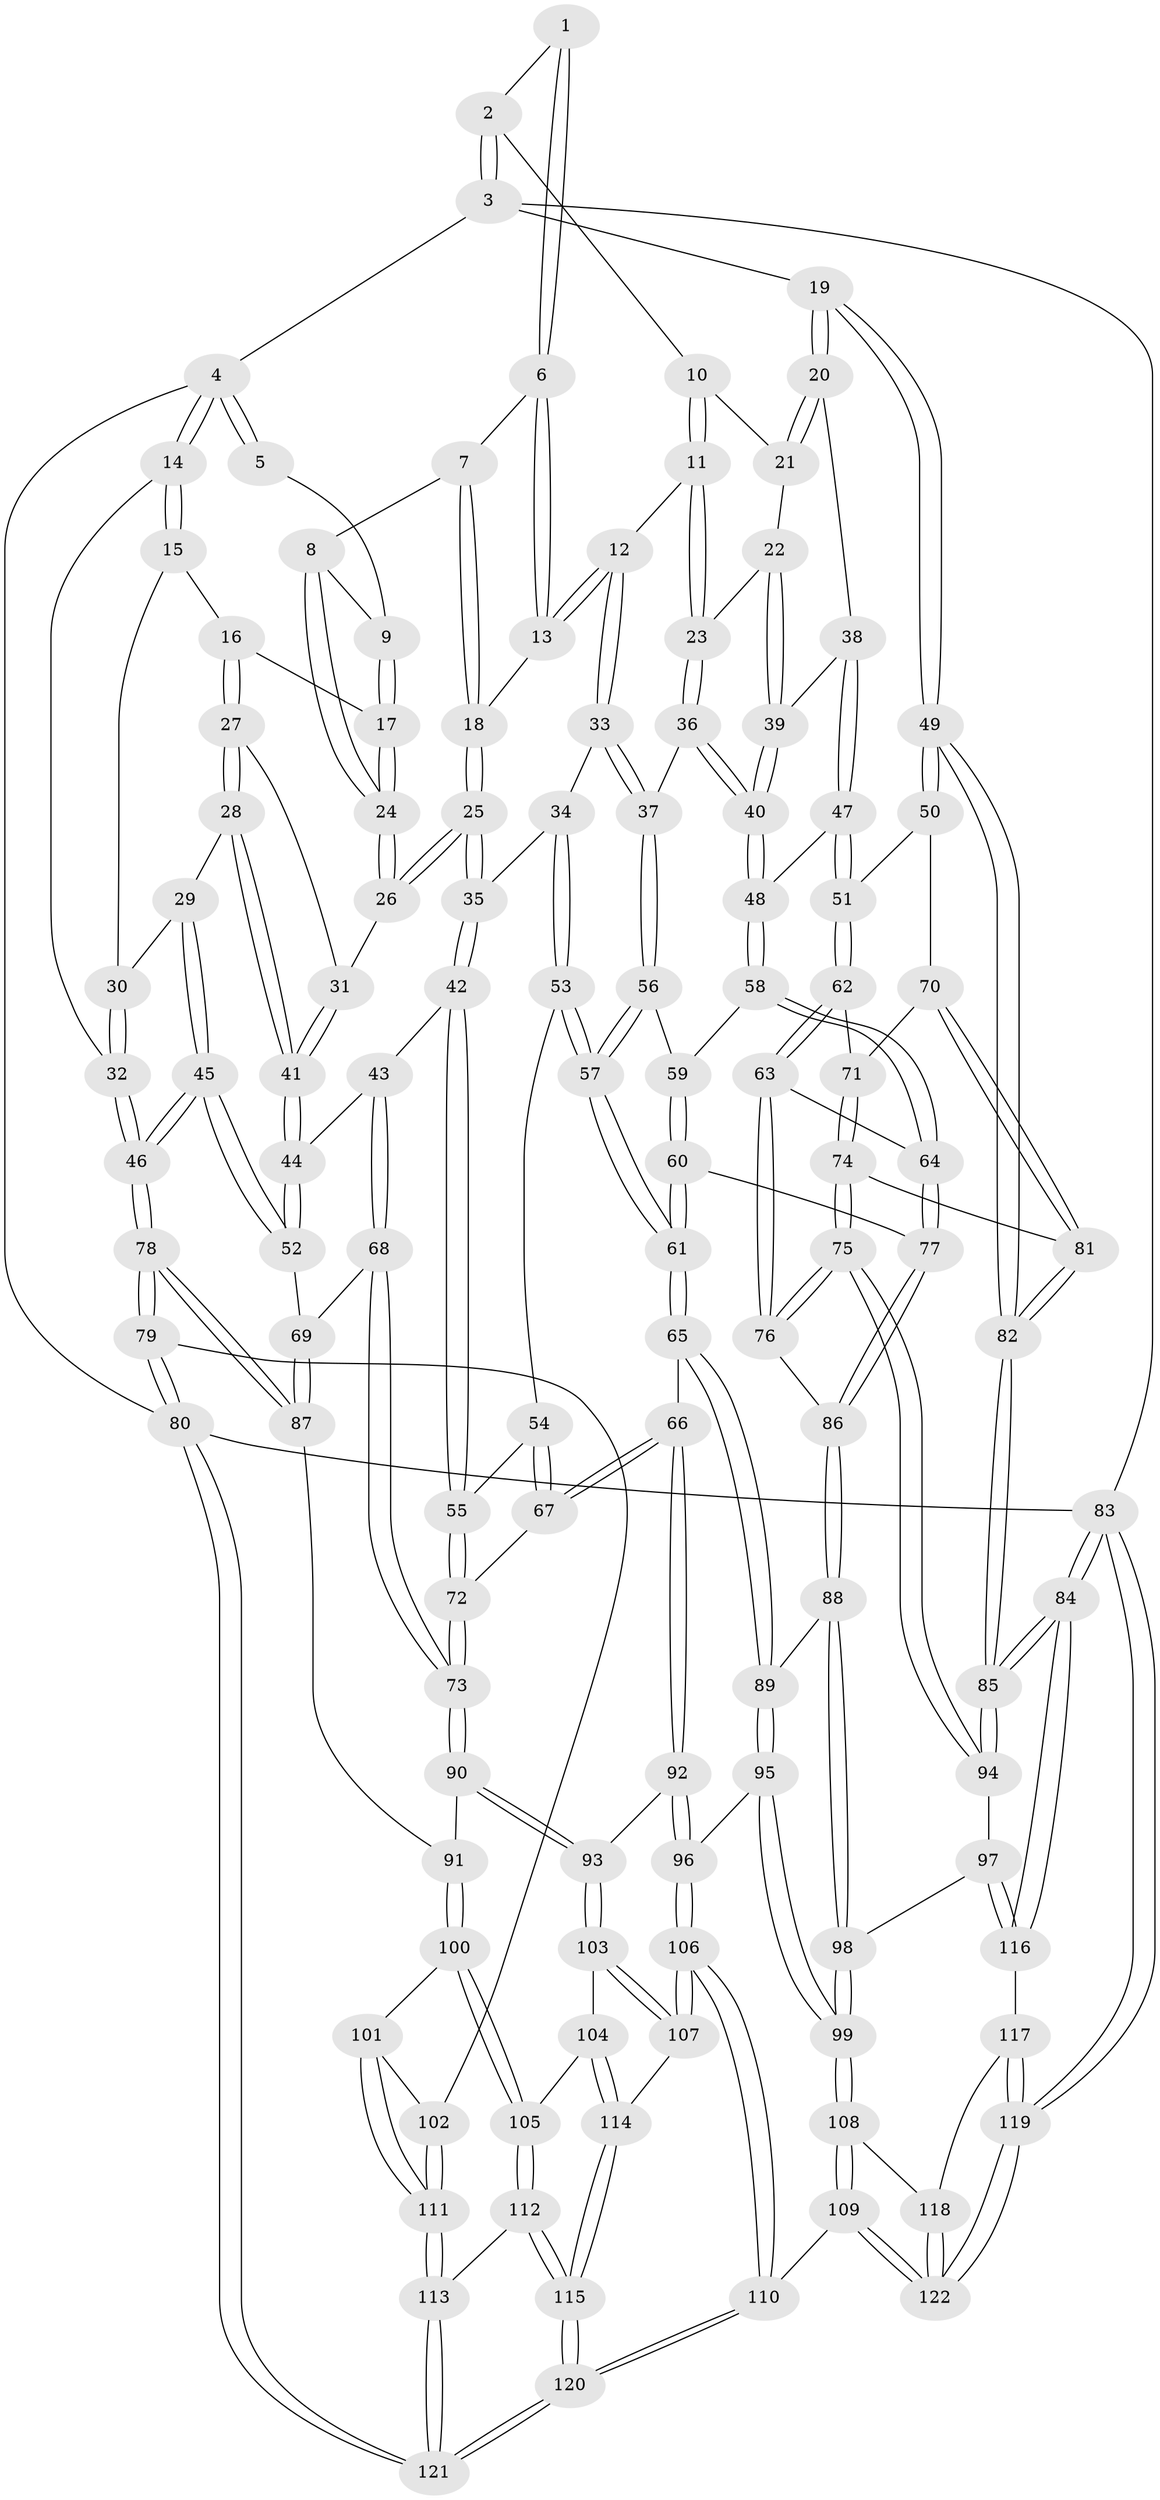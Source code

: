 // Generated by graph-tools (version 1.1) at 2025/11/02/27/25 16:11:53]
// undirected, 122 vertices, 302 edges
graph export_dot {
graph [start="1"]
  node [color=gray90,style=filled];
  1 [pos="+0.5272692860466387+0"];
  2 [pos="+0.7487466467715221+0"];
  3 [pos="+1+0"];
  4 [pos="+0+0"];
  5 [pos="+0.23086078531137189+0"];
  6 [pos="+0.5237148634360669+0"];
  7 [pos="+0.39859648976808143+0.0785447313216502"];
  8 [pos="+0.3806949693944128+0.09933299657805106"];
  9 [pos="+0.21460660071485596+0"];
  10 [pos="+0.7343359151528005+0.0776939419767266"];
  11 [pos="+0.6833361204136202+0.13785993130642302"];
  12 [pos="+0.5684043151512508+0.11328167384293676"];
  13 [pos="+0.5642595762970372+0.10859972877696555"];
  14 [pos="+0+0"];
  15 [pos="+0.15870665134312814+0.07280155469582104"];
  16 [pos="+0.1726131267290885+0.06696322035215342"];
  17 [pos="+0.1840546680258946+0.052097478049488805"];
  18 [pos="+0.5228807378107595+0.12355313192414782"];
  19 [pos="+1+0.06591963937345673"];
  20 [pos="+0.9496595991441573+0.17309362526925615"];
  21 [pos="+0.8086286904953822+0.11928510651181026"];
  22 [pos="+0.7475246237986054+0.19016017154342074"];
  23 [pos="+0.6977700248729193+0.18682464697689896"];
  24 [pos="+0.3607187239145229+0.16065551803877112"];
  25 [pos="+0.3869049560065459+0.21523071891135107"];
  26 [pos="+0.368356273529582+0.19735676321242349"];
  27 [pos="+0.19609536104960898+0.16444791876227835"];
  28 [pos="+0.18709484581070093+0.2640962927635882"];
  29 [pos="+0.10799400540754228+0.2564106104402323"];
  30 [pos="+0.08347686001397471+0.12806986865199782"];
  31 [pos="+0.35908447182531283+0.19975550367093875"];
  32 [pos="+0+0.1532416207789729"];
  33 [pos="+0.5582042317821669+0.2664592812136555"];
  34 [pos="+0.4244947763862452+0.26059316123365645"];
  35 [pos="+0.39860697552075136+0.24116359607870058"];
  36 [pos="+0.6791107230581154+0.2755175491292193"];
  37 [pos="+0.5701822811185646+0.27719916611217604"];
  38 [pos="+0.8908869655951492+0.2187097415839286"];
  39 [pos="+0.8501395453819568+0.21843512632937187"];
  40 [pos="+0.6844445555241445+0.28125543488363214"];
  41 [pos="+0.19822124425311424+0.2744120091067028"];
  42 [pos="+0.29235310195850855+0.37424913982957475"];
  43 [pos="+0.22978355954301316+0.3522061984340743"];
  44 [pos="+0.21799464215095402+0.34744793265224705"];
  45 [pos="+0+0.3920357203724979"];
  46 [pos="+0+0.39801554481401136"];
  47 [pos="+0.8474171010904524+0.30319359248460137"];
  48 [pos="+0.7041269501285231+0.31691438920609866"];
  49 [pos="+1+0.2740605311923282"];
  50 [pos="+0.9967095471023683+0.37207101623323285"];
  51 [pos="+0.8525558944135755+0.37971861186994893"];
  52 [pos="+0.19942604133110464+0.3647608173779804"];
  53 [pos="+0.43923168191130074+0.3555291916562611"];
  54 [pos="+0.43247290567031765+0.36583877415033333"];
  55 [pos="+0.30670865416383697+0.3981554518055208"];
  56 [pos="+0.5656625832917564+0.3112363943697141"];
  57 [pos="+0.5118105122469884+0.3894852431516693"];
  58 [pos="+0.7073908490852518+0.4032122969131808"];
  59 [pos="+0.5936648037680815+0.3669198051857709"];
  60 [pos="+0.5659414439913087+0.49604437191798084"];
  61 [pos="+0.5409425093930899+0.5026511714773232"];
  62 [pos="+0.8364400029793341+0.41314670391474834"];
  63 [pos="+0.7355106448392326+0.4657074260101193"];
  64 [pos="+0.7232170418694717+0.4628118937927272"];
  65 [pos="+0.49695792276657325+0.5407846799845385"];
  66 [pos="+0.46714345528133105+0.549482878542753"];
  67 [pos="+0.4096519249422675+0.5154287572315038"];
  68 [pos="+0.23378117609155705+0.5326330163944221"];
  69 [pos="+0.15274363725923104+0.5055209916630733"];
  70 [pos="+0.916502911071151+0.4668534128500309"];
  71 [pos="+0.844516853482886+0.4190868587679959"];
  72 [pos="+0.3340792016547881+0.4989182900046262"];
  73 [pos="+0.2631813454265728+0.5439515443124472"];
  74 [pos="+0.8883633892507949+0.5823293661260182"];
  75 [pos="+0.8502349479400672+0.6113610275152063"];
  76 [pos="+0.8393606461950194+0.6006564325441943"];
  77 [pos="+0.6742287906874522+0.4915808931888745"];
  78 [pos="+0+0.5197865593532663"];
  79 [pos="+0+0.6554228603035345"];
  80 [pos="+0+1"];
  81 [pos="+0.9418830305526629+0.5446685241849816"];
  82 [pos="+1+0.5464824891664296"];
  83 [pos="+1+1"];
  84 [pos="+1+0.7662302696175024"];
  85 [pos="+1+0.7599762221451531"];
  86 [pos="+0.6744183437337831+0.611783982130931"];
  87 [pos="+0.06377795983083721+0.5260497427811099"];
  88 [pos="+0.6633990063559003+0.651959102047585"];
  89 [pos="+0.5963557151889137+0.6497079968632722"];
  90 [pos="+0.26013237287480595+0.5915551798000591"];
  91 [pos="+0.19699691939473182+0.6785440551889687"];
  92 [pos="+0.42733079504304683+0.6864272439542344"];
  93 [pos="+0.37580658975180947+0.7115931858836864"];
  94 [pos="+0.849615045542185+0.6256245204108482"];
  95 [pos="+0.5371658931960447+0.7679078700628696"];
  96 [pos="+0.5305088619626723+0.768481762520362"];
  97 [pos="+0.8130491221551759+0.7510081383607019"];
  98 [pos="+0.7440103254332369+0.760609032294739"];
  99 [pos="+0.6703816913467323+0.8199519133714479"];
  100 [pos="+0.1823731474910576+0.7537077686385925"];
  101 [pos="+0.13688353440707313+0.7562676471481005"];
  102 [pos="+0+0.7239329346241398"];
  103 [pos="+0.32982352737937976+0.7707480231887187"];
  104 [pos="+0.21803653173994267+0.7756522514174236"];
  105 [pos="+0.21087358030157058+0.7747884434426788"];
  106 [pos="+0.4474242023157085+0.9157472355468707"];
  107 [pos="+0.3544039973020105+0.8216710289930313"];
  108 [pos="+0.653293958679829+0.9392804894136589"];
  109 [pos="+0.5318632384012401+1"];
  110 [pos="+0.4848980050275709+1"];
  111 [pos="+0.08823703115755166+0.9219245557101623"];
  112 [pos="+0.20494060790655708+0.8106456220168764"];
  113 [pos="+0.08902779832759197+0.9629823620629975"];
  114 [pos="+0.2870707419574215+0.9145072827221438"];
  115 [pos="+0.23179620657189326+1"];
  116 [pos="+0.8552200250914832+0.7879454764752831"];
  117 [pos="+0.8556629266451014+0.7925227734867772"];
  118 [pos="+0.802186954332784+0.9411195110494439"];
  119 [pos="+1+1"];
  120 [pos="+0.23030475106288886+1"];
  121 [pos="+0.01998334690452815+1"];
  122 [pos="+1+1"];
  1 -- 2;
  1 -- 6;
  1 -- 6;
  2 -- 3;
  2 -- 3;
  2 -- 10;
  3 -- 4;
  3 -- 19;
  3 -- 83;
  4 -- 5;
  4 -- 5;
  4 -- 14;
  4 -- 14;
  4 -- 80;
  5 -- 9;
  6 -- 7;
  6 -- 13;
  6 -- 13;
  7 -- 8;
  7 -- 18;
  7 -- 18;
  8 -- 9;
  8 -- 24;
  8 -- 24;
  9 -- 17;
  9 -- 17;
  10 -- 11;
  10 -- 11;
  10 -- 21;
  11 -- 12;
  11 -- 23;
  11 -- 23;
  12 -- 13;
  12 -- 13;
  12 -- 33;
  12 -- 33;
  13 -- 18;
  14 -- 15;
  14 -- 15;
  14 -- 32;
  15 -- 16;
  15 -- 30;
  16 -- 17;
  16 -- 27;
  16 -- 27;
  17 -- 24;
  17 -- 24;
  18 -- 25;
  18 -- 25;
  19 -- 20;
  19 -- 20;
  19 -- 49;
  19 -- 49;
  20 -- 21;
  20 -- 21;
  20 -- 38;
  21 -- 22;
  22 -- 23;
  22 -- 39;
  22 -- 39;
  23 -- 36;
  23 -- 36;
  24 -- 26;
  24 -- 26;
  25 -- 26;
  25 -- 26;
  25 -- 35;
  25 -- 35;
  26 -- 31;
  27 -- 28;
  27 -- 28;
  27 -- 31;
  28 -- 29;
  28 -- 41;
  28 -- 41;
  29 -- 30;
  29 -- 45;
  29 -- 45;
  30 -- 32;
  30 -- 32;
  31 -- 41;
  31 -- 41;
  32 -- 46;
  32 -- 46;
  33 -- 34;
  33 -- 37;
  33 -- 37;
  34 -- 35;
  34 -- 53;
  34 -- 53;
  35 -- 42;
  35 -- 42;
  36 -- 37;
  36 -- 40;
  36 -- 40;
  37 -- 56;
  37 -- 56;
  38 -- 39;
  38 -- 47;
  38 -- 47;
  39 -- 40;
  39 -- 40;
  40 -- 48;
  40 -- 48;
  41 -- 44;
  41 -- 44;
  42 -- 43;
  42 -- 55;
  42 -- 55;
  43 -- 44;
  43 -- 68;
  43 -- 68;
  44 -- 52;
  44 -- 52;
  45 -- 46;
  45 -- 46;
  45 -- 52;
  45 -- 52;
  46 -- 78;
  46 -- 78;
  47 -- 48;
  47 -- 51;
  47 -- 51;
  48 -- 58;
  48 -- 58;
  49 -- 50;
  49 -- 50;
  49 -- 82;
  49 -- 82;
  50 -- 51;
  50 -- 70;
  51 -- 62;
  51 -- 62;
  52 -- 69;
  53 -- 54;
  53 -- 57;
  53 -- 57;
  54 -- 55;
  54 -- 67;
  54 -- 67;
  55 -- 72;
  55 -- 72;
  56 -- 57;
  56 -- 57;
  56 -- 59;
  57 -- 61;
  57 -- 61;
  58 -- 59;
  58 -- 64;
  58 -- 64;
  59 -- 60;
  59 -- 60;
  60 -- 61;
  60 -- 61;
  60 -- 77;
  61 -- 65;
  61 -- 65;
  62 -- 63;
  62 -- 63;
  62 -- 71;
  63 -- 64;
  63 -- 76;
  63 -- 76;
  64 -- 77;
  64 -- 77;
  65 -- 66;
  65 -- 89;
  65 -- 89;
  66 -- 67;
  66 -- 67;
  66 -- 92;
  66 -- 92;
  67 -- 72;
  68 -- 69;
  68 -- 73;
  68 -- 73;
  69 -- 87;
  69 -- 87;
  70 -- 71;
  70 -- 81;
  70 -- 81;
  71 -- 74;
  71 -- 74;
  72 -- 73;
  72 -- 73;
  73 -- 90;
  73 -- 90;
  74 -- 75;
  74 -- 75;
  74 -- 81;
  75 -- 76;
  75 -- 76;
  75 -- 94;
  75 -- 94;
  76 -- 86;
  77 -- 86;
  77 -- 86;
  78 -- 79;
  78 -- 79;
  78 -- 87;
  78 -- 87;
  79 -- 80;
  79 -- 80;
  79 -- 102;
  80 -- 121;
  80 -- 121;
  80 -- 83;
  81 -- 82;
  81 -- 82;
  82 -- 85;
  82 -- 85;
  83 -- 84;
  83 -- 84;
  83 -- 119;
  83 -- 119;
  84 -- 85;
  84 -- 85;
  84 -- 116;
  84 -- 116;
  85 -- 94;
  85 -- 94;
  86 -- 88;
  86 -- 88;
  87 -- 91;
  88 -- 89;
  88 -- 98;
  88 -- 98;
  89 -- 95;
  89 -- 95;
  90 -- 91;
  90 -- 93;
  90 -- 93;
  91 -- 100;
  91 -- 100;
  92 -- 93;
  92 -- 96;
  92 -- 96;
  93 -- 103;
  93 -- 103;
  94 -- 97;
  95 -- 96;
  95 -- 99;
  95 -- 99;
  96 -- 106;
  96 -- 106;
  97 -- 98;
  97 -- 116;
  97 -- 116;
  98 -- 99;
  98 -- 99;
  99 -- 108;
  99 -- 108;
  100 -- 101;
  100 -- 105;
  100 -- 105;
  101 -- 102;
  101 -- 111;
  101 -- 111;
  102 -- 111;
  102 -- 111;
  103 -- 104;
  103 -- 107;
  103 -- 107;
  104 -- 105;
  104 -- 114;
  104 -- 114;
  105 -- 112;
  105 -- 112;
  106 -- 107;
  106 -- 107;
  106 -- 110;
  106 -- 110;
  107 -- 114;
  108 -- 109;
  108 -- 109;
  108 -- 118;
  109 -- 110;
  109 -- 122;
  109 -- 122;
  110 -- 120;
  110 -- 120;
  111 -- 113;
  111 -- 113;
  112 -- 113;
  112 -- 115;
  112 -- 115;
  113 -- 121;
  113 -- 121;
  114 -- 115;
  114 -- 115;
  115 -- 120;
  115 -- 120;
  116 -- 117;
  117 -- 118;
  117 -- 119;
  117 -- 119;
  118 -- 122;
  118 -- 122;
  119 -- 122;
  119 -- 122;
  120 -- 121;
  120 -- 121;
}
